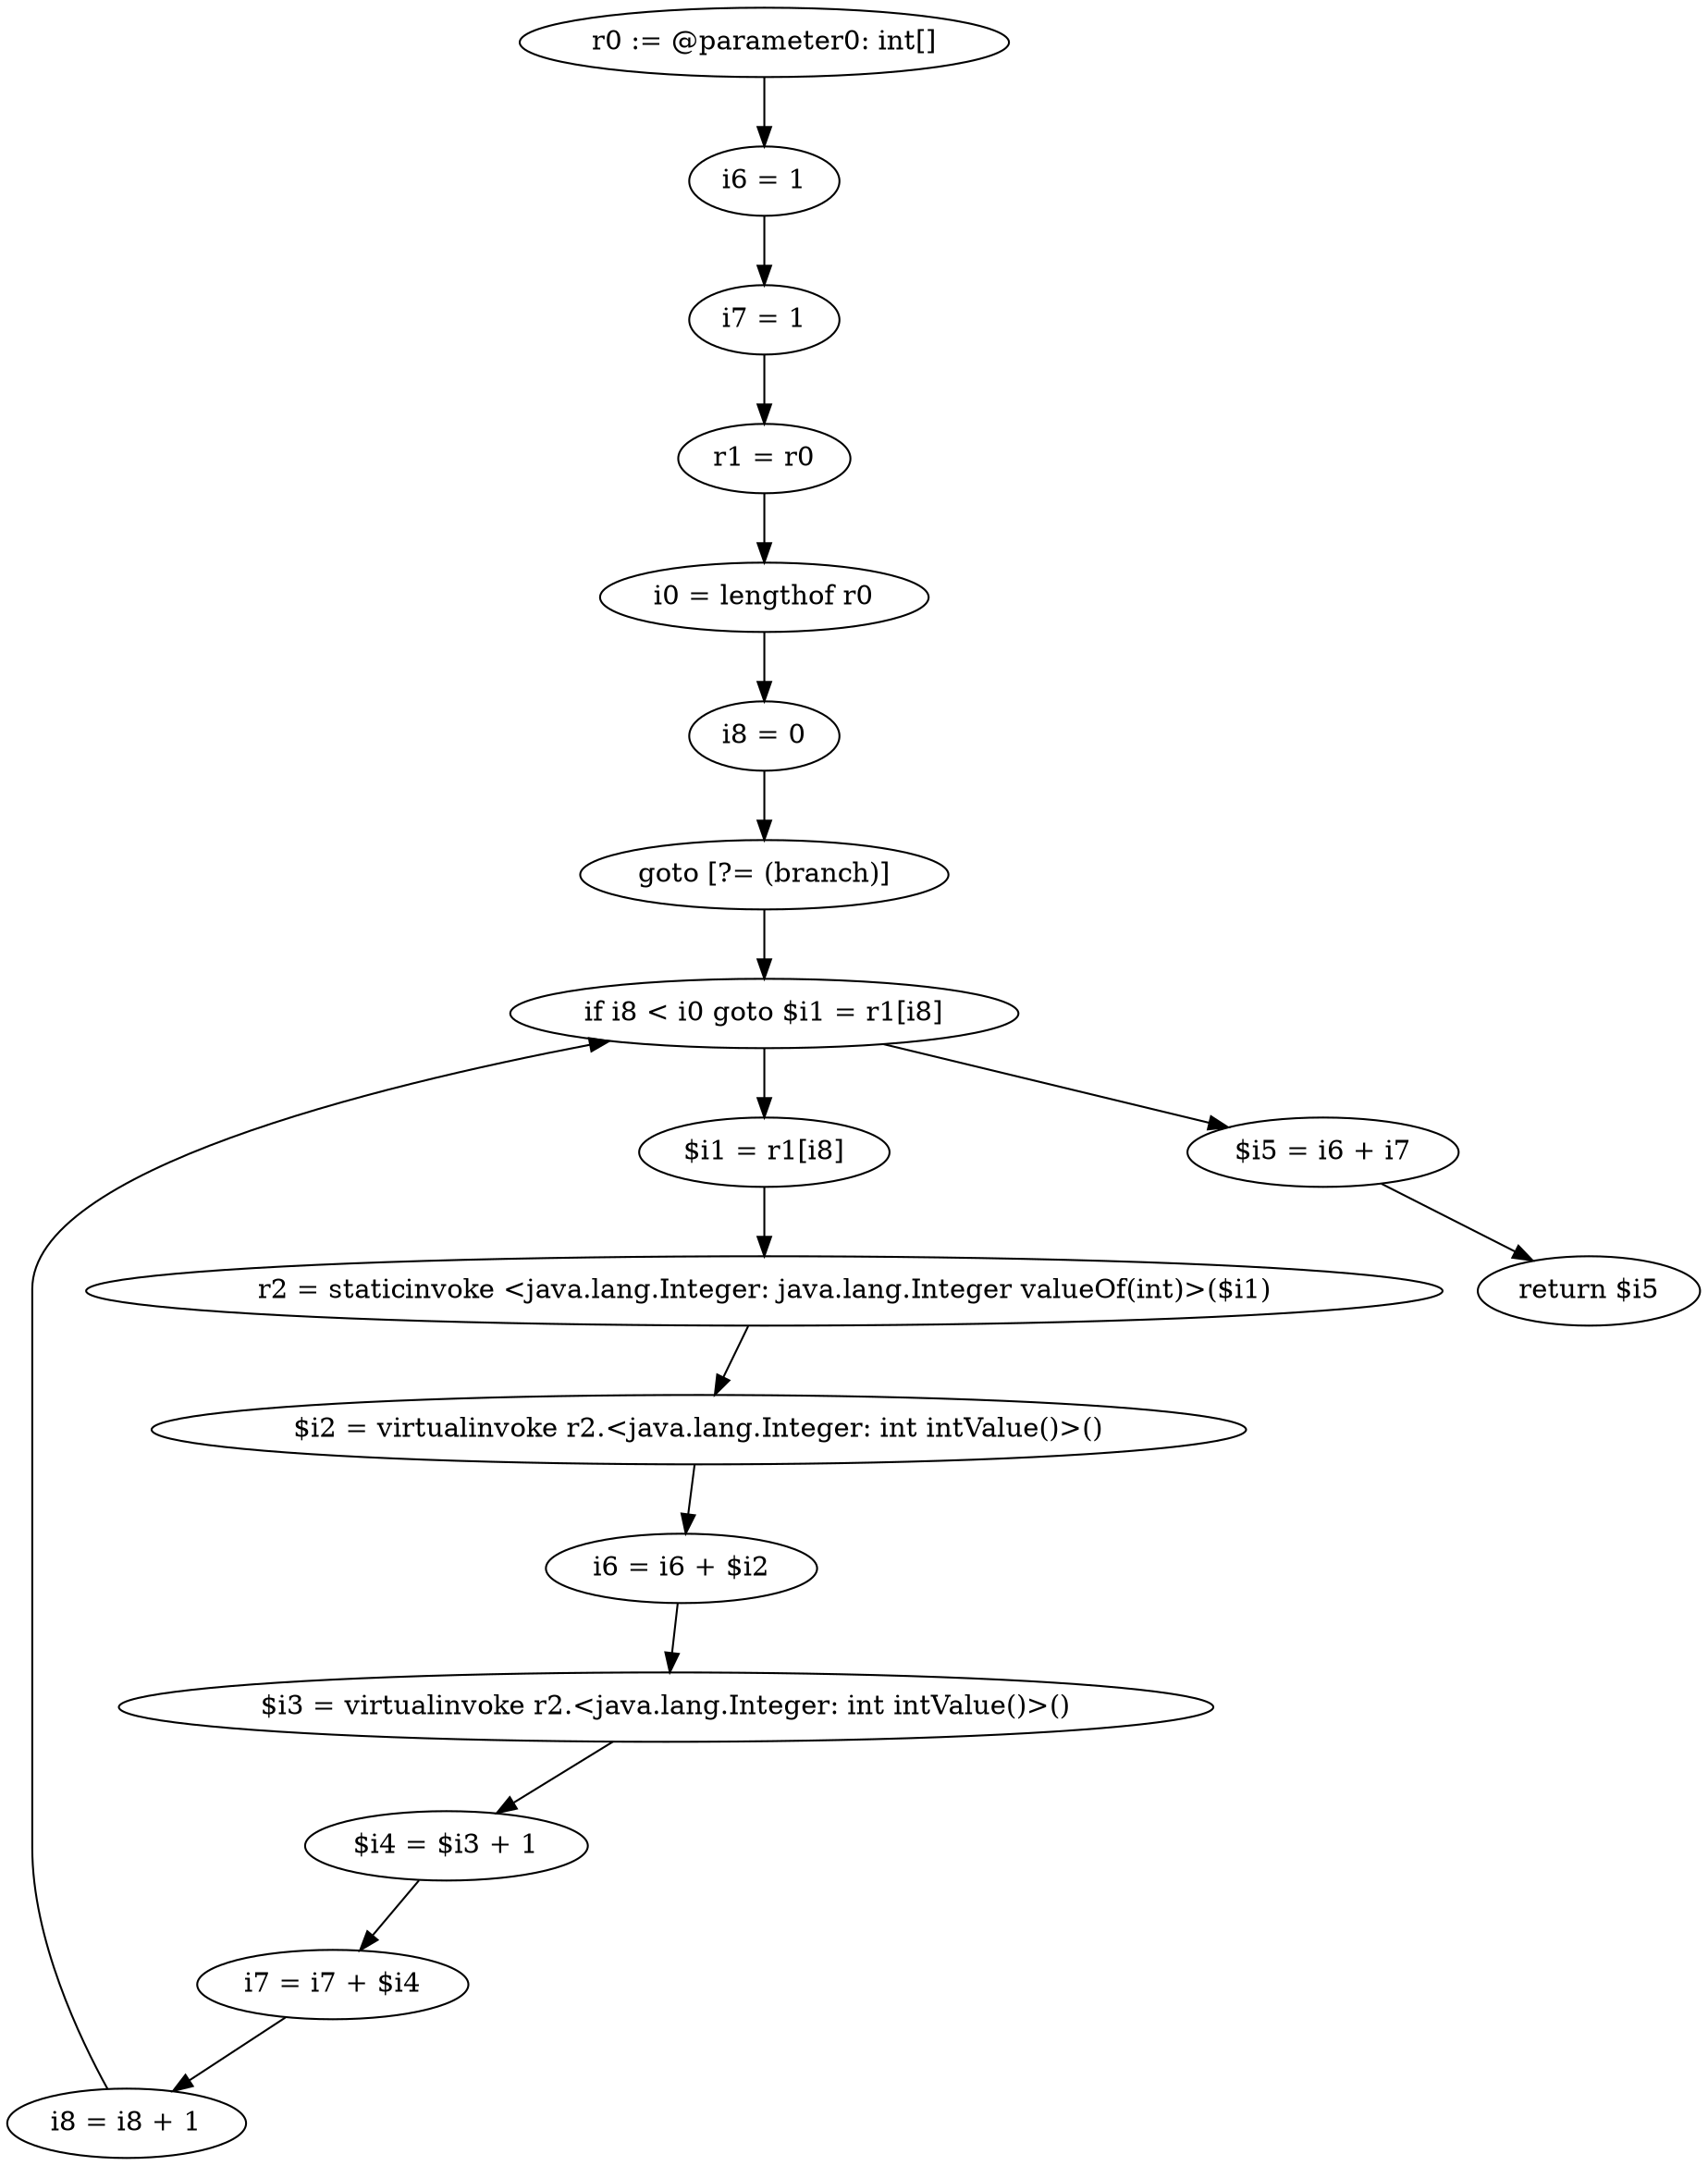 digraph "unitGraph" {
    "r0 := @parameter0: int[]"
    "i6 = 1"
    "i7 = 1"
    "r1 = r0"
    "i0 = lengthof r0"
    "i8 = 0"
    "goto [?= (branch)]"
    "$i1 = r1[i8]"
    "r2 = staticinvoke <java.lang.Integer: java.lang.Integer valueOf(int)>($i1)"
    "$i2 = virtualinvoke r2.<java.lang.Integer: int intValue()>()"
    "i6 = i6 + $i2"
    "$i3 = virtualinvoke r2.<java.lang.Integer: int intValue()>()"
    "$i4 = $i3 + 1"
    "i7 = i7 + $i4"
    "i8 = i8 + 1"
    "if i8 < i0 goto $i1 = r1[i8]"
    "$i5 = i6 + i7"
    "return $i5"
    "r0 := @parameter0: int[]"->"i6 = 1";
    "i6 = 1"->"i7 = 1";
    "i7 = 1"->"r1 = r0";
    "r1 = r0"->"i0 = lengthof r0";
    "i0 = lengthof r0"->"i8 = 0";
    "i8 = 0"->"goto [?= (branch)]";
    "goto [?= (branch)]"->"if i8 < i0 goto $i1 = r1[i8]";
    "$i1 = r1[i8]"->"r2 = staticinvoke <java.lang.Integer: java.lang.Integer valueOf(int)>($i1)";
    "r2 = staticinvoke <java.lang.Integer: java.lang.Integer valueOf(int)>($i1)"->"$i2 = virtualinvoke r2.<java.lang.Integer: int intValue()>()";
    "$i2 = virtualinvoke r2.<java.lang.Integer: int intValue()>()"->"i6 = i6 + $i2";
    "i6 = i6 + $i2"->"$i3 = virtualinvoke r2.<java.lang.Integer: int intValue()>()";
    "$i3 = virtualinvoke r2.<java.lang.Integer: int intValue()>()"->"$i4 = $i3 + 1";
    "$i4 = $i3 + 1"->"i7 = i7 + $i4";
    "i7 = i7 + $i4"->"i8 = i8 + 1";
    "i8 = i8 + 1"->"if i8 < i0 goto $i1 = r1[i8]";
    "if i8 < i0 goto $i1 = r1[i8]"->"$i5 = i6 + i7";
    "if i8 < i0 goto $i1 = r1[i8]"->"$i1 = r1[i8]";
    "$i5 = i6 + i7"->"return $i5";
}
